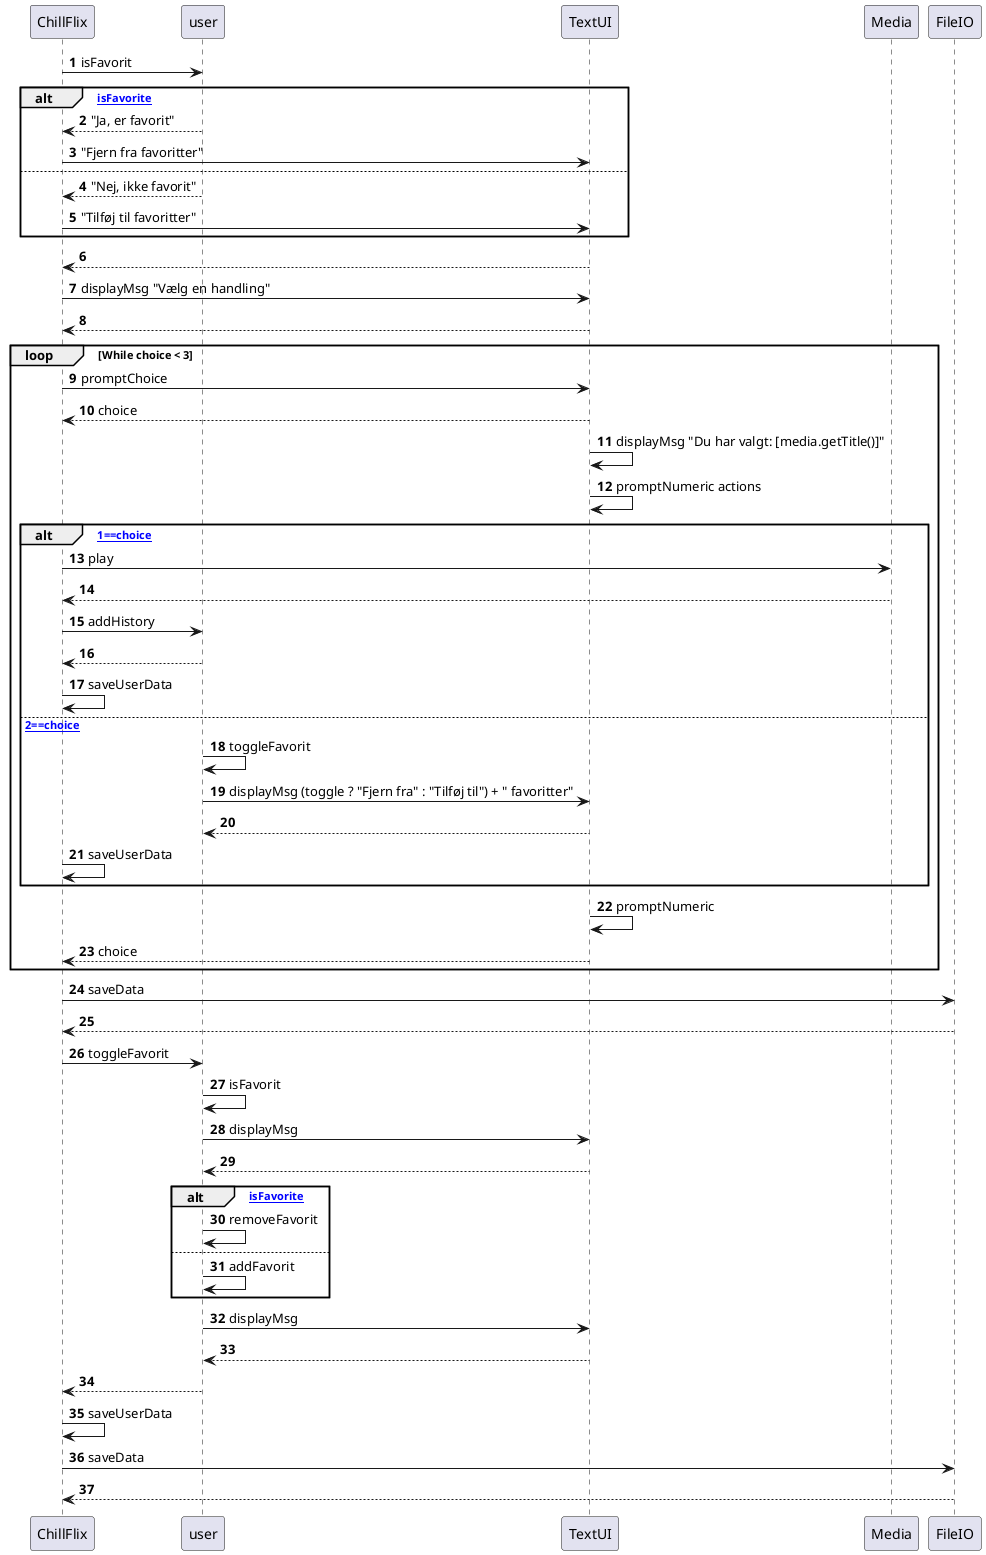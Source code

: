 @startuml
'https://plantuml.com/sequence-diagram

autonumber
ChillFlix -> user: isFavorit
alt [isFavorite]
    user --> ChillFlix: "Ja, er favorit"
    ChillFlix -> TextUI: "Fjern fra favoritter"
else
    user --> ChillFlix: "Nej, ikke favorit"
    ChillFlix -> TextUI: "Tilføj til favoritter"
end
TextUI --> ChillFlix

ChillFlix -> TextUI: displayMsg "Vælg en handling"
TextUI --> ChillFlix

loop While choice < 3
ChillFlix -> TextUI: promptChoice
TextUI --> ChillFlix: choice
    TextUI -> TextUI: displayMsg "Du har valgt: [media.getTitle()]"
    TextUI -> TextUI: promptNumeric actions
    alt [1==choice]
        ChillFlix -> Media: play
        Media --> ChillFlix
        ChillFlix -> user: addHistory
        user --> ChillFlix
        ChillFlix -> ChillFlix: saveUserData
    else [2==choice]
        user -> user: toggleFavorit
        user -> TextUI: displayMsg (toggle ? "Fjern fra" : "Tilføj til") + " favoritter"
        TextUI --> user
        ChillFlix -> ChillFlix: saveUserData
    end
    TextUI -> TextUI: promptNumeric
    TextUI --> ChillFlix: choice
end

ChillFlix -> FileIO: saveData
FileIO --> ChillFlix
ChillFlix -> user: toggleFavorit
user -> user: isFavorit
user -> TextUI: displayMsg
TextUI --> user
alt [isFavorite]
    user -> user: removeFavorit
else
    user -> user: addFavorit
end
user -> TextUI: displayMsg
TextUI --> user
user --> ChillFlix
ChillFlix -> ChillFlix: saveUserData
ChillFlix -> FileIO: saveData
FileIO --> ChillFlix


@enduml